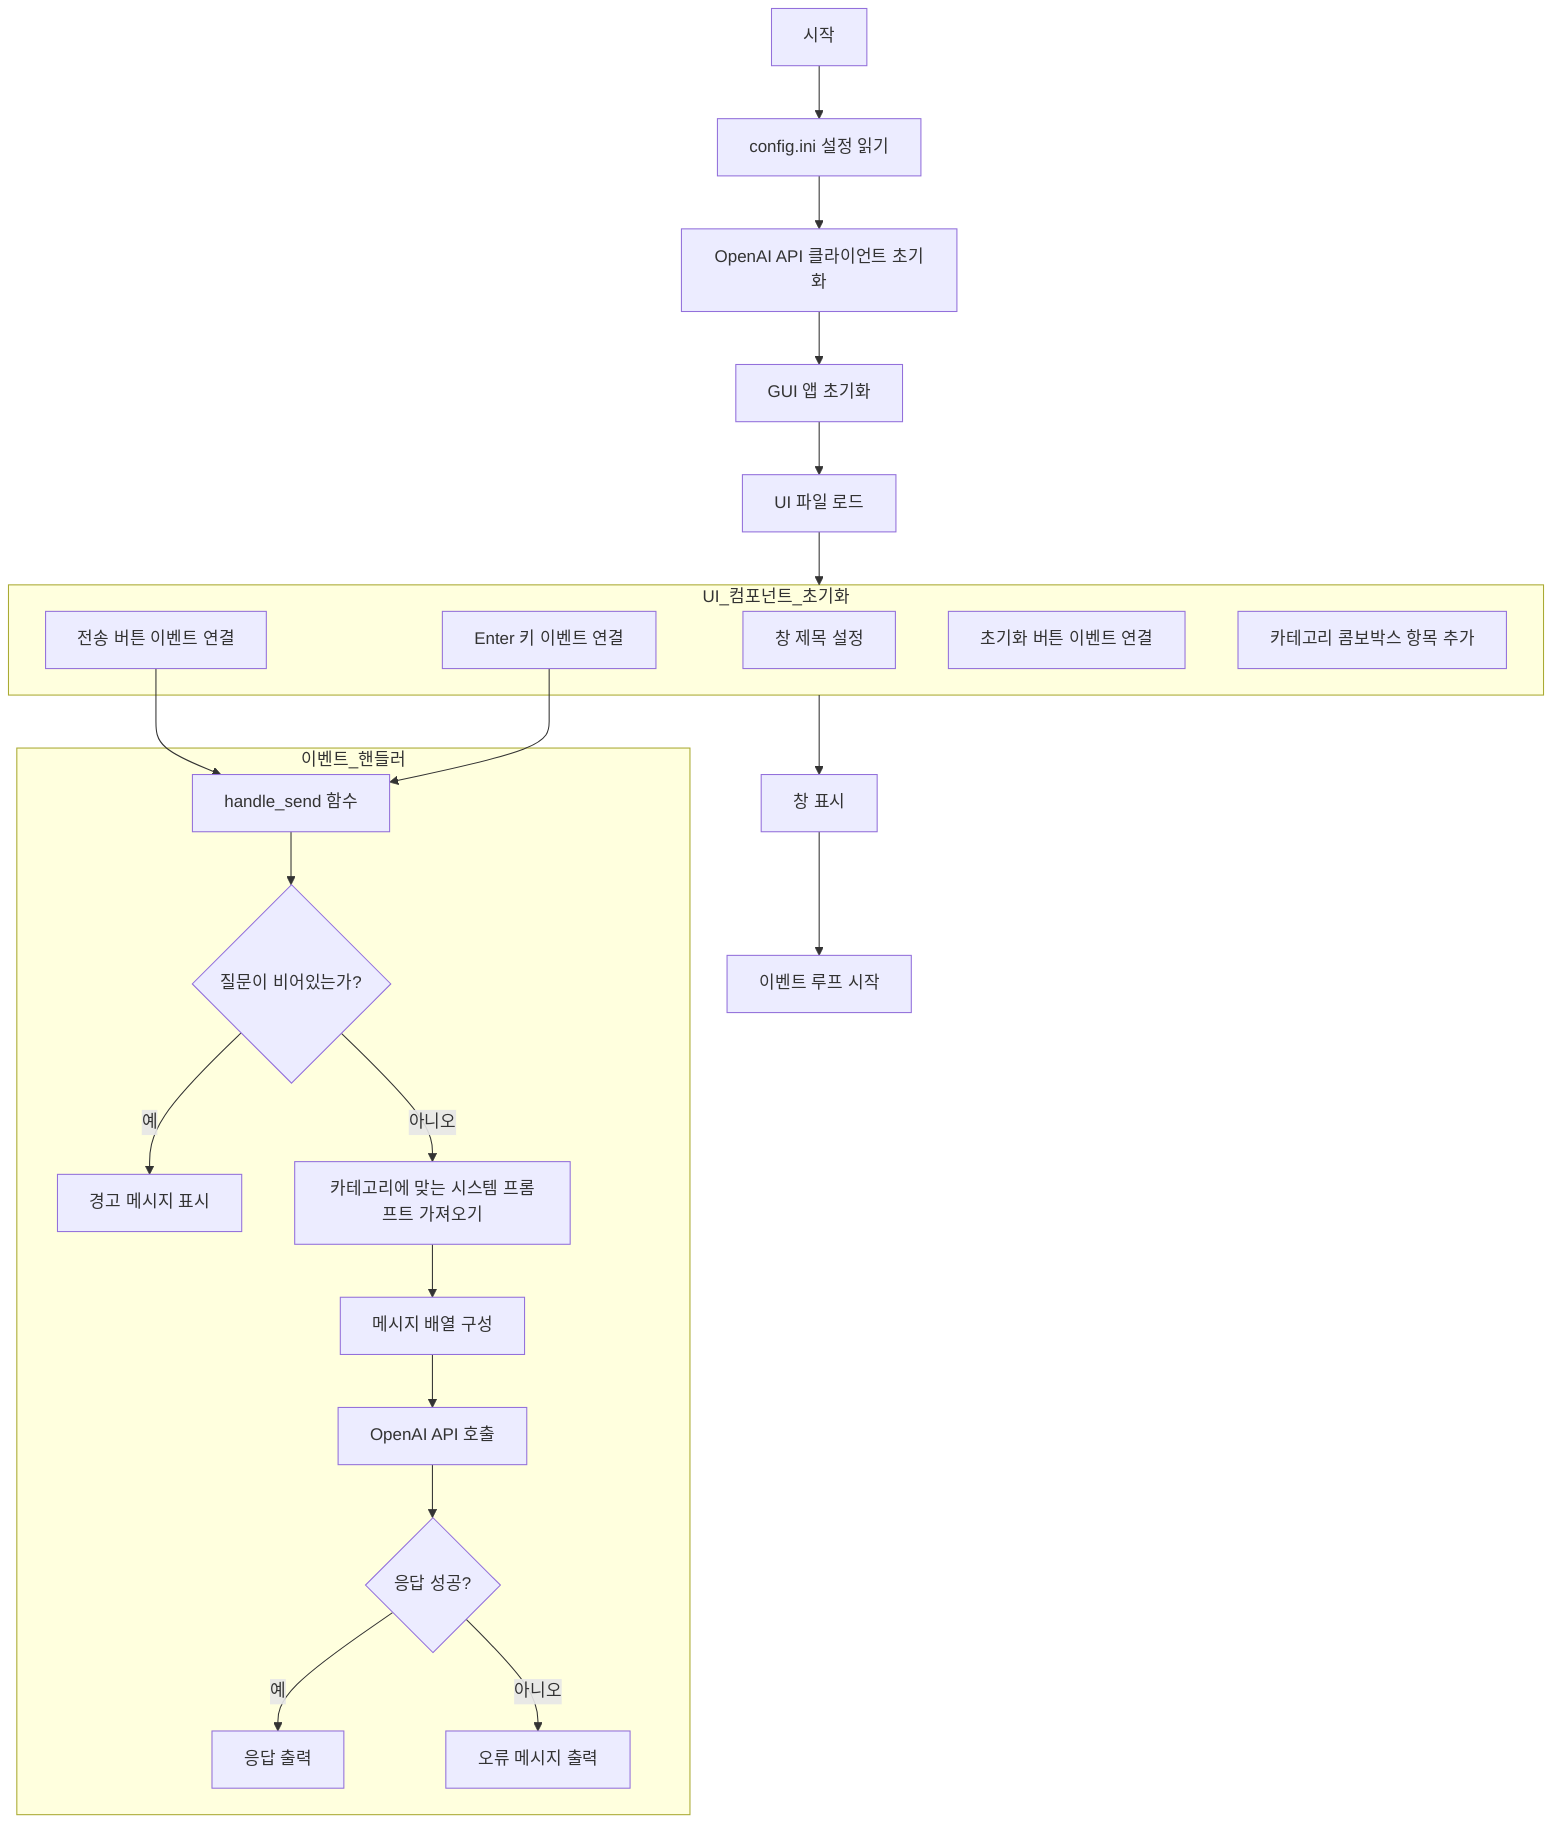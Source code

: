 flowchart TD
    A[시작] --> B[config.ini 설정 읽기]
    B --> C[OpenAI API 클라이언트 초기화]
    C --> D[GUI 앱 초기화]
    D --> E[UI 파일 로드]

    subgraph 이벤트_핸들러
        F[handle_send 함수] --> F1{질문이 비어있는가?}
        F1 -- 예 --> F2[경고 메시지 표시]
        F1 -- 아니오 --> F3[카테고리에 맞는 시스템 프롬프트 가져오기]
        F3 --> F4[메시지 배열 구성]
        F4 --> F5[OpenAI API 호출]
        F5 --> F6{응답 성공?}
        F6 -- 예 --> F7[응답 출력]
        F6 -- 아니오 --> F8[오류 메시지 출력]
    end

    subgraph UI_컴포넌트_초기화
        G[창 제목 설정]
        H[전송 버튼 이벤트 연결]
        I[Enter 키 이벤트 연결]
        J[초기화 버튼 이벤트 연결]
        K[카테고리 콤보박스 항목 추가]
    end

    E --> UI_컴포넌트_초기화
    UI_컴포넌트_초기화 --> L[창 표시]
    L --> M[이벤트 루프 시작]

    H --> F
    I --> F